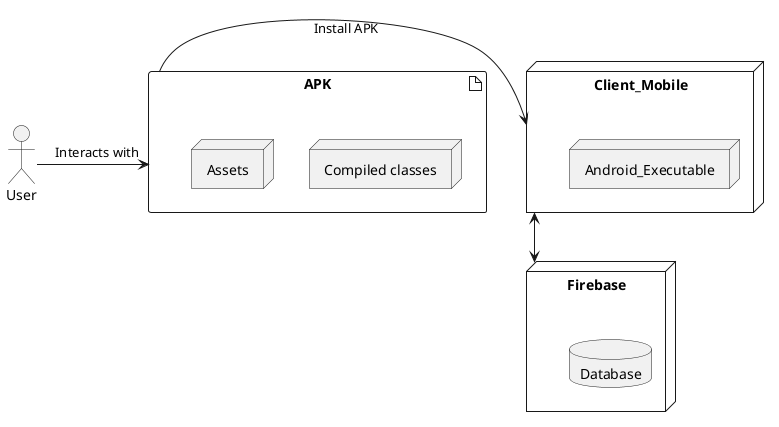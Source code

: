 @startuml
'https://plantuml.com/deployment-diagram

actor User
node Client_Mobile{
  node Android_Executable
 }
artifact APK {
  node "Compiled classes"
  node Assets
}
node Firebase {
  database Database
}


User -> APK : Interacts with
APK -> Client_Mobile : Install APK
Client_Mobile <--> Firebase
@enduml
